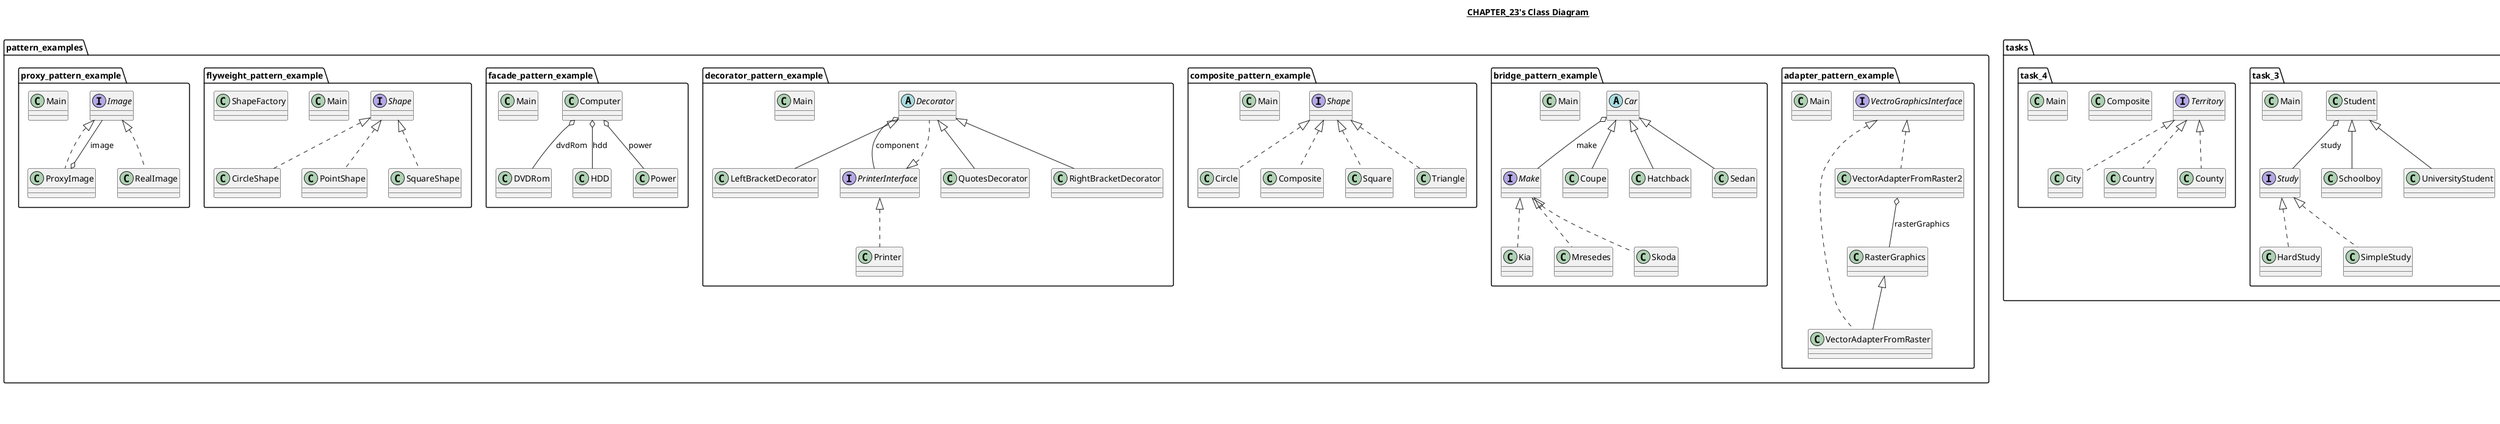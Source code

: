 @startuml

title __CHAPTER_23's Class Diagram__\n

  namespace pattern_examples.adapter_pattern_example {
    class pattern_examples.adapter_pattern_example.Main {
    }
  }
  

  namespace pattern_examples.adapter_pattern_example {
    class pattern_examples.adapter_pattern_example.RasterGraphics {
    }
  }
  

  namespace pattern_examples.adapter_pattern_example {
    class pattern_examples.adapter_pattern_example.VectorAdapterFromRaster {
    }
  }
  

  namespace pattern_examples.adapter_pattern_example {
    class pattern_examples.adapter_pattern_example.VectorAdapterFromRaster2 {
    }
  }
  

  namespace pattern_examples.adapter_pattern_example {
    interface pattern_examples.adapter_pattern_example.VectroGraphicsInterface {
    }
  }
  

  namespace pattern_examples.bridge_pattern_example {
    abstract class pattern_examples.bridge_pattern_example.Car {
    }
  }
  

  namespace pattern_examples.bridge_pattern_example {
    class pattern_examples.bridge_pattern_example.Coupe {
    }
  }
  

  namespace pattern_examples.bridge_pattern_example {
    class pattern_examples.bridge_pattern_example.Hatchback {
    }
  }
  

  namespace pattern_examples.bridge_pattern_example {
    class pattern_examples.bridge_pattern_example.Kia {
    }
  }
  

  namespace pattern_examples.bridge_pattern_example {
    class pattern_examples.bridge_pattern_example.Main {
    }
  }
  

  namespace pattern_examples.bridge_pattern_example {
    interface pattern_examples.bridge_pattern_example.Make {
    }
  }
  

  namespace pattern_examples.bridge_pattern_example {
    class pattern_examples.bridge_pattern_example.Mresedes {
    }
  }
  

  namespace pattern_examples.bridge_pattern_example {
    class pattern_examples.bridge_pattern_example.Sedan {
    }
  }
  

  namespace pattern_examples.bridge_pattern_example {
    class pattern_examples.bridge_pattern_example.Skoda {
    }
  }
  

  namespace pattern_examples.composite_pattern_example {
    class pattern_examples.composite_pattern_example.Circle {
    }
  }
  

  namespace pattern_examples.composite_pattern_example {
    class pattern_examples.composite_pattern_example.Composite {
    }
  }
  

  namespace pattern_examples.composite_pattern_example {
    class pattern_examples.composite_pattern_example.Main {
    }
  }
  

  namespace pattern_examples.composite_pattern_example {
    interface pattern_examples.composite_pattern_example.Shape {
    }
  }
  

  namespace pattern_examples.composite_pattern_example {
    class pattern_examples.composite_pattern_example.Square {
    }
  }
  

  namespace pattern_examples.composite_pattern_example {
    class pattern_examples.composite_pattern_example.Triangle {
    }
  }
  

  namespace pattern_examples.decorator_pattern_example {
    abstract class pattern_examples.decorator_pattern_example.Decorator {
    }
  }
  

  namespace pattern_examples.decorator_pattern_example {
    class pattern_examples.decorator_pattern_example.LeftBracketDecorator {
    }
  }
  

  namespace pattern_examples.decorator_pattern_example {
    class pattern_examples.decorator_pattern_example.Main {
    }
  }
  

  namespace pattern_examples.decorator_pattern_example {
    class pattern_examples.decorator_pattern_example.Printer {
    }
  }
  

  namespace pattern_examples.decorator_pattern_example {
    interface pattern_examples.decorator_pattern_example.PrinterInterface {
    }
  }
  

  namespace pattern_examples.decorator_pattern_example {
    class pattern_examples.decorator_pattern_example.QuotesDecorator {
    }
  }
  

  namespace pattern_examples.decorator_pattern_example {
    class pattern_examples.decorator_pattern_example.RightBracketDecorator {
    }
  }
  

  namespace pattern_examples.facade_pattern_example {
    class pattern_examples.facade_pattern_example.Computer {
    }
  }
  

  namespace pattern_examples.facade_pattern_example {
    class pattern_examples.facade_pattern_example.DVDRom {
    }
  }
  

  namespace pattern_examples.facade_pattern_example {
    class pattern_examples.facade_pattern_example.HDD {
    }
  }
  

  namespace pattern_examples.facade_pattern_example {
    class pattern_examples.facade_pattern_example.Main {
    }
  }
  

  namespace pattern_examples.facade_pattern_example {
    class pattern_examples.facade_pattern_example.Power {
    }
  }
  

  namespace pattern_examples.flyweight_pattern_example {
    class pattern_examples.flyweight_pattern_example.CircleShape {
    }
  }
  

  namespace pattern_examples.flyweight_pattern_example {
    class pattern_examples.flyweight_pattern_example.Main {
    }
  }
  

  namespace pattern_examples.flyweight_pattern_example {
    class pattern_examples.flyweight_pattern_example.PointShape {
    }
  }
  

  namespace pattern_examples.flyweight_pattern_example {
    interface pattern_examples.flyweight_pattern_example.Shape {
    }
  }
  

  namespace pattern_examples.flyweight_pattern_example {
    class pattern_examples.flyweight_pattern_example.ShapeFactory {
    }
  }
  

  namespace pattern_examples.flyweight_pattern_example {
    class pattern_examples.flyweight_pattern_example.SquareShape {
    }
  }
  

  namespace pattern_examples.proxy_pattern_example {
    interface pattern_examples.proxy_pattern_example.Image {
    }
  }
  

  namespace pattern_examples.proxy_pattern_example {
    class pattern_examples.proxy_pattern_example.Main {
    }
  }
  

  namespace pattern_examples.proxy_pattern_example {
    class pattern_examples.proxy_pattern_example.ProxyImage {
    }
  }
  

  namespace pattern_examples.proxy_pattern_example {
    class pattern_examples.proxy_pattern_example.RealImage {
    }
  }
  

  namespace tasks.task_1 {
    class tasks.task_1.Bicycle {
    }
  }
  

  namespace tasks.task_1 {
    class tasks.task_1.Car {
    }
  }
  

  namespace tasks.task_1 {
    class tasks.task_1.Carriage {
    }
  }
  

  namespace tasks.task_1 {
    class tasks.task_1.Facade {
    }
  }
  

  namespace tasks.task_1 {
    class tasks.task_1.Main {
    }
  }
  

  namespace tasks.task_1 {
    class tasks.task_1.Transport {
    }
  }
  

  namespace tasks.task_2 {
    class tasks.task_2.Car {
    }
  }
  

  namespace tasks.task_2 {
    class tasks.task_2.Main {
    }
  }
  

  namespace tasks.task_2 {
    class tasks.task_2.PassengerCarrier {
    }
  }
  

  namespace tasks.task_2 {
    class tasks.task_2.Plane {
    }
  }
  

  namespace tasks.task_2 {
    class tasks.task_2.Train {
    }
  }
  

  namespace tasks.task_2 {
    class tasks.task_2.Trip {
    }
  }
  

  namespace tasks.task_2 {
    interface tasks.task_2.Tripable {
    }
  }
  

  namespace tasks.task_2 {
    enum Trips {
    }
  }
  

  namespace tasks.task_3 {
    class tasks.task_3.HardStudy {
    }
  }
  

  namespace tasks.task_3 {
    class tasks.task_3.Main {
    }
  }
  

  namespace tasks.task_3 {
    class tasks.task_3.Schoolboy {
    }
  }
  

  namespace tasks.task_3 {
    class tasks.task_3.SimpleStudy {
    }
  }
  

  namespace tasks.task_3 {
    class tasks.task_3.Student {
    }
  }
  

  namespace tasks.task_3 {
    interface tasks.task_3.Study {
    }
  }
  

  namespace tasks.task_3 {
    class tasks.task_3.UniversityStudent {
    }
  }
  

  namespace tasks.task_4 {
    class tasks.task_4.City {
    }
  }
  

  namespace tasks.task_4 {
    class tasks.task_4.Composite {
    }
  }
  

  namespace tasks.task_4 {
    class tasks.task_4.Country {
    }
  }
  

  namespace tasks.task_4 {
    class tasks.task_4.County {
    }
  }
  

  namespace tasks.task_4 {
    class tasks.task_4.Main {
    }
  }
  

  namespace tasks.task_4 {
    interface tasks.task_4.Territory {
    }
  }
  

  pattern_examples.adapter_pattern_example.VectorAdapterFromRaster .up.|> pattern_examples.adapter_pattern_example.VectroGraphicsInterface
  pattern_examples.adapter_pattern_example.VectorAdapterFromRaster -up-|> pattern_examples.adapter_pattern_example.RasterGraphics
  pattern_examples.adapter_pattern_example.VectorAdapterFromRaster2 .up.|> pattern_examples.adapter_pattern_example.VectroGraphicsInterface
  pattern_examples.adapter_pattern_example.VectorAdapterFromRaster2 o-- pattern_examples.adapter_pattern_example.RasterGraphics : rasterGraphics
  pattern_examples.bridge_pattern_example.Car o-- pattern_examples.bridge_pattern_example.Make : make
  pattern_examples.bridge_pattern_example.Coupe -up-|> pattern_examples.bridge_pattern_example.Car
  pattern_examples.bridge_pattern_example.Hatchback -up-|> pattern_examples.bridge_pattern_example.Car
  pattern_examples.bridge_pattern_example.Kia .up.|> pattern_examples.bridge_pattern_example.Make
  pattern_examples.bridge_pattern_example.Mresedes .up.|> pattern_examples.bridge_pattern_example.Make
  pattern_examples.bridge_pattern_example.Sedan -up-|> pattern_examples.bridge_pattern_example.Car
  pattern_examples.bridge_pattern_example.Skoda .up.|> pattern_examples.bridge_pattern_example.Make
  pattern_examples.composite_pattern_example.Circle .up.|> pattern_examples.composite_pattern_example.Shape
  pattern_examples.composite_pattern_example.Composite .up.|> pattern_examples.composite_pattern_example.Shape
  pattern_examples.composite_pattern_example.Square .up.|> pattern_examples.composite_pattern_example.Shape
  pattern_examples.composite_pattern_example.Triangle .up.|> pattern_examples.composite_pattern_example.Shape
  pattern_examples.decorator_pattern_example.Decorator .up.|> pattern_examples.decorator_pattern_example.PrinterInterface
  pattern_examples.decorator_pattern_example.Decorator o-- pattern_examples.decorator_pattern_example.PrinterInterface : component
  pattern_examples.decorator_pattern_example.LeftBracketDecorator -up-|> pattern_examples.decorator_pattern_example.Decorator
  pattern_examples.decorator_pattern_example.Printer .up.|> pattern_examples.decorator_pattern_example.PrinterInterface
  pattern_examples.decorator_pattern_example.QuotesDecorator -up-|> pattern_examples.decorator_pattern_example.Decorator
  pattern_examples.decorator_pattern_example.RightBracketDecorator -up-|> pattern_examples.decorator_pattern_example.Decorator
  pattern_examples.facade_pattern_example.Computer o-- pattern_examples.facade_pattern_example.DVDRom : dvdRom
  pattern_examples.facade_pattern_example.Computer o-- pattern_examples.facade_pattern_example.HDD : hdd
  pattern_examples.facade_pattern_example.Computer o-- pattern_examples.facade_pattern_example.Power : power
  pattern_examples.flyweight_pattern_example.CircleShape .up.|> pattern_examples.flyweight_pattern_example.Shape
  pattern_examples.flyweight_pattern_example.PointShape .up.|> pattern_examples.flyweight_pattern_example.Shape
  pattern_examples.flyweight_pattern_example.SquareShape .up.|> pattern_examples.flyweight_pattern_example.Shape
  pattern_examples.proxy_pattern_example.ProxyImage .up.|> pattern_examples.proxy_pattern_example.Image
  pattern_examples.proxy_pattern_example.ProxyImage o-- pattern_examples.proxy_pattern_example.Image : image
  pattern_examples.proxy_pattern_example.RealImage .up.|> pattern_examples.proxy_pattern_example.Image
  tasks.task_1.Bicycle -up-|> tasks.task_1.Transport
  tasks.task_1.Car -up-|> tasks.task_1.Transport
  tasks.task_1.Carriage -up-|> tasks.task_1.Transport
  tasks.task_2.Car .up.|> tasks.task_2.Tripable
  tasks.task_2.PassengerCarrier o-- tasks.task_2.Trip : trip
  tasks.task_2.Plane .up.|> tasks.task_2.Tripable
  tasks.task_2.Train .up.|> tasks.task_2.Tripable
  tasks.task_3.HardStudy .up.|> tasks.task_3.Study
  tasks.task_3.Schoolboy -up-|> tasks.task_3.Student
  tasks.task_3.SimpleStudy .up.|> tasks.task_3.Study
  tasks.task_3.Student o-- tasks.task_3.Study : study
  tasks.task_3.UniversityStudent -up-|> tasks.task_3.Student
  tasks.task_4.City .up.|> tasks.task_4.Territory
  tasks.task_4.Country .up.|> tasks.task_4.Territory
  tasks.task_4.County .up.|> tasks.task_4.Territory


right footer


PlantUML diagram generated by SketchIt! (https://bitbucket.org/pmesmeur/sketch.it)
For more information about this tool, please contact philippe.mesmeur@gmail.com
endfooter

@enduml
